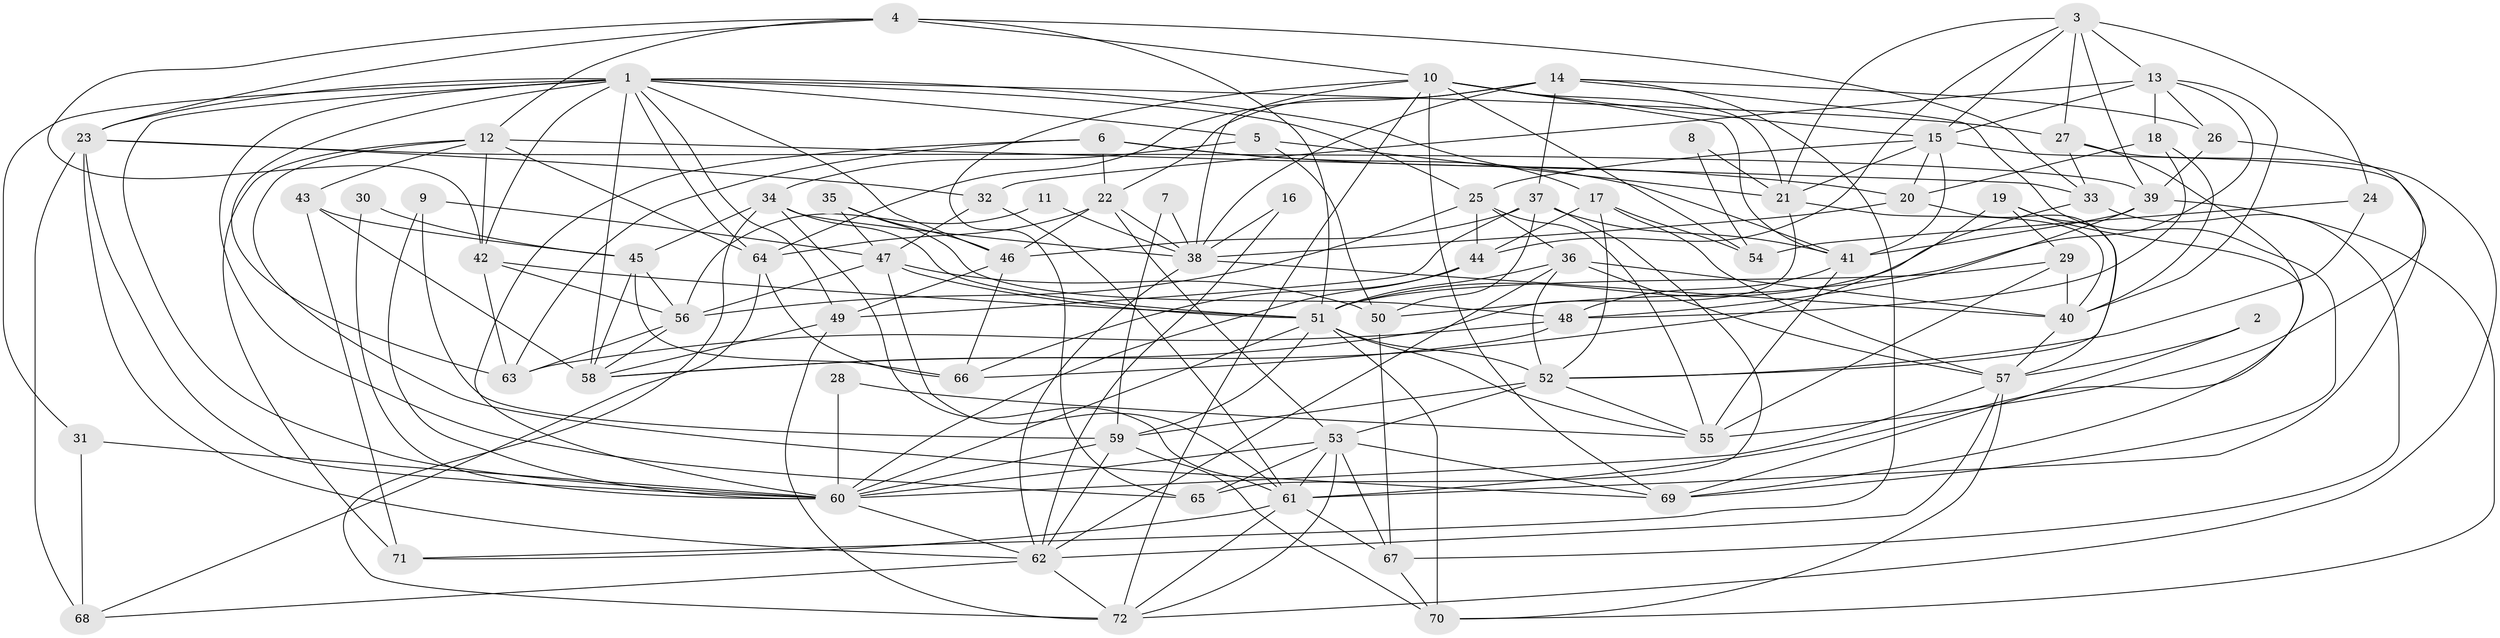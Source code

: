 // original degree distribution, {7: 0.05555555555555555, 2: 0.1111111111111111, 4: 0.2986111111111111, 6: 0.0625, 5: 0.2013888888888889, 3: 0.2708333333333333}
// Generated by graph-tools (version 1.1) at 2025/26/03/09/25 03:26:09]
// undirected, 72 vertices, 207 edges
graph export_dot {
graph [start="1"]
  node [color=gray90,style=filled];
  1;
  2;
  3;
  4;
  5;
  6;
  7;
  8;
  9;
  10;
  11;
  12;
  13;
  14;
  15;
  16;
  17;
  18;
  19;
  20;
  21;
  22;
  23;
  24;
  25;
  26;
  27;
  28;
  29;
  30;
  31;
  32;
  33;
  34;
  35;
  36;
  37;
  38;
  39;
  40;
  41;
  42;
  43;
  44;
  45;
  46;
  47;
  48;
  49;
  50;
  51;
  52;
  53;
  54;
  55;
  56;
  57;
  58;
  59;
  60;
  61;
  62;
  63;
  64;
  65;
  66;
  67;
  68;
  69;
  70;
  71;
  72;
  1 -- 5 [weight=1.0];
  1 -- 17 [weight=1.0];
  1 -- 23 [weight=1.0];
  1 -- 25 [weight=1.0];
  1 -- 27 [weight=1.0];
  1 -- 31 [weight=1.0];
  1 -- 42 [weight=1.0];
  1 -- 46 [weight=1.0];
  1 -- 49 [weight=1.0];
  1 -- 58 [weight=1.0];
  1 -- 60 [weight=1.0];
  1 -- 63 [weight=1.0];
  1 -- 64 [weight=1.0];
  1 -- 65 [weight=1.0];
  2 -- 57 [weight=1.0];
  2 -- 69 [weight=1.0];
  3 -- 13 [weight=1.0];
  3 -- 15 [weight=1.0];
  3 -- 21 [weight=1.0];
  3 -- 24 [weight=1.0];
  3 -- 27 [weight=1.0];
  3 -- 39 [weight=1.0];
  3 -- 44 [weight=1.0];
  4 -- 10 [weight=1.0];
  4 -- 12 [weight=1.0];
  4 -- 23 [weight=1.0];
  4 -- 33 [weight=1.0];
  4 -- 42 [weight=1.0];
  4 -- 51 [weight=1.0];
  5 -- 21 [weight=1.0];
  5 -- 34 [weight=1.0];
  5 -- 50 [weight=1.0];
  6 -- 20 [weight=1.0];
  6 -- 22 [weight=1.0];
  6 -- 41 [weight=1.0];
  6 -- 60 [weight=1.0];
  6 -- 63 [weight=1.0];
  7 -- 38 [weight=1.0];
  7 -- 59 [weight=1.0];
  8 -- 21 [weight=1.0];
  8 -- 54 [weight=1.0];
  9 -- 47 [weight=1.0];
  9 -- 59 [weight=1.0];
  9 -- 60 [weight=1.0];
  10 -- 15 [weight=1.0];
  10 -- 21 [weight=1.0];
  10 -- 38 [weight=1.0];
  10 -- 41 [weight=1.0];
  10 -- 54 [weight=1.0];
  10 -- 65 [weight=1.0];
  10 -- 69 [weight=1.0];
  10 -- 72 [weight=1.0];
  11 -- 38 [weight=1.0];
  11 -- 56 [weight=1.0];
  12 -- 33 [weight=2.0];
  12 -- 42 [weight=1.0];
  12 -- 43 [weight=1.0];
  12 -- 64 [weight=1.0];
  12 -- 69 [weight=1.0];
  12 -- 71 [weight=1.0];
  13 -- 15 [weight=1.0];
  13 -- 18 [weight=1.0];
  13 -- 26 [weight=1.0];
  13 -- 32 [weight=1.0];
  13 -- 40 [weight=1.0];
  13 -- 50 [weight=1.0];
  14 -- 22 [weight=1.0];
  14 -- 26 [weight=1.0];
  14 -- 37 [weight=1.0];
  14 -- 38 [weight=1.0];
  14 -- 64 [weight=1.0];
  14 -- 69 [weight=1.0];
  14 -- 71 [weight=1.0];
  15 -- 20 [weight=1.0];
  15 -- 21 [weight=1.0];
  15 -- 25 [weight=1.0];
  15 -- 41 [weight=1.0];
  15 -- 61 [weight=1.0];
  16 -- 38 [weight=1.0];
  16 -- 62 [weight=1.0];
  17 -- 44 [weight=2.0];
  17 -- 52 [weight=1.0];
  17 -- 54 [weight=1.0];
  17 -- 57 [weight=1.0];
  18 -- 20 [weight=1.0];
  18 -- 40 [weight=1.0];
  18 -- 48 [weight=1.0];
  19 -- 29 [weight=1.0];
  19 -- 52 [weight=1.0];
  19 -- 58 [weight=1.0];
  19 -- 69 [weight=1.0];
  20 -- 38 [weight=1.0];
  20 -- 57 [weight=1.0];
  21 -- 40 [weight=1.0];
  21 -- 58 [weight=1.0];
  22 -- 38 [weight=1.0];
  22 -- 46 [weight=1.0];
  22 -- 53 [weight=1.0];
  22 -- 64 [weight=1.0];
  23 -- 32 [weight=1.0];
  23 -- 39 [weight=1.0];
  23 -- 60 [weight=1.0];
  23 -- 62 [weight=1.0];
  23 -- 68 [weight=1.0];
  24 -- 52 [weight=1.0];
  24 -- 54 [weight=1.0];
  25 -- 36 [weight=1.0];
  25 -- 44 [weight=1.0];
  25 -- 55 [weight=1.0];
  25 -- 56 [weight=1.0];
  26 -- 39 [weight=1.0];
  26 -- 55 [weight=1.0];
  27 -- 33 [weight=1.0];
  27 -- 61 [weight=1.0];
  27 -- 72 [weight=1.0];
  28 -- 55 [weight=1.0];
  28 -- 60 [weight=1.0];
  29 -- 40 [weight=1.0];
  29 -- 51 [weight=1.0];
  29 -- 55 [weight=1.0];
  30 -- 45 [weight=2.0];
  30 -- 60 [weight=1.0];
  31 -- 60 [weight=1.0];
  31 -- 68 [weight=1.0];
  32 -- 47 [weight=2.0];
  32 -- 61 [weight=1.0];
  33 -- 51 [weight=1.0];
  33 -- 67 [weight=1.0];
  34 -- 38 [weight=1.0];
  34 -- 45 [weight=1.0];
  34 -- 51 [weight=1.0];
  34 -- 61 [weight=1.0];
  34 -- 72 [weight=1.0];
  35 -- 46 [weight=1.0];
  35 -- 47 [weight=1.0];
  35 -- 48 [weight=1.0];
  36 -- 40 [weight=1.0];
  36 -- 51 [weight=1.0];
  36 -- 52 [weight=1.0];
  36 -- 57 [weight=1.0];
  36 -- 62 [weight=1.0];
  37 -- 41 [weight=1.0];
  37 -- 46 [weight=1.0];
  37 -- 49 [weight=1.0];
  37 -- 50 [weight=1.0];
  37 -- 65 [weight=1.0];
  38 -- 40 [weight=1.0];
  38 -- 62 [weight=1.0];
  39 -- 41 [weight=1.0];
  39 -- 48 [weight=1.0];
  39 -- 70 [weight=1.0];
  40 -- 57 [weight=1.0];
  41 -- 48 [weight=1.0];
  41 -- 55 [weight=1.0];
  42 -- 51 [weight=1.0];
  42 -- 56 [weight=1.0];
  42 -- 63 [weight=1.0];
  43 -- 45 [weight=1.0];
  43 -- 58 [weight=1.0];
  43 -- 71 [weight=1.0];
  44 -- 60 [weight=1.0];
  44 -- 66 [weight=2.0];
  45 -- 56 [weight=1.0];
  45 -- 58 [weight=1.0];
  45 -- 66 [weight=1.0];
  46 -- 49 [weight=1.0];
  46 -- 66 [weight=1.0];
  47 -- 50 [weight=1.0];
  47 -- 51 [weight=1.0];
  47 -- 56 [weight=1.0];
  47 -- 61 [weight=1.0];
  48 -- 63 [weight=1.0];
  48 -- 66 [weight=1.0];
  49 -- 58 [weight=1.0];
  49 -- 72 [weight=1.0];
  50 -- 67 [weight=1.0];
  51 -- 52 [weight=1.0];
  51 -- 55 [weight=1.0];
  51 -- 59 [weight=1.0];
  51 -- 60 [weight=1.0];
  51 -- 70 [weight=1.0];
  52 -- 53 [weight=1.0];
  52 -- 55 [weight=1.0];
  52 -- 59 [weight=3.0];
  53 -- 60 [weight=1.0];
  53 -- 61 [weight=1.0];
  53 -- 65 [weight=1.0];
  53 -- 67 [weight=1.0];
  53 -- 69 [weight=1.0];
  53 -- 72 [weight=1.0];
  56 -- 58 [weight=1.0];
  56 -- 63 [weight=1.0];
  57 -- 60 [weight=1.0];
  57 -- 62 [weight=1.0];
  57 -- 70 [weight=1.0];
  59 -- 60 [weight=1.0];
  59 -- 62 [weight=1.0];
  59 -- 70 [weight=1.0];
  60 -- 62 [weight=1.0];
  61 -- 67 [weight=1.0];
  61 -- 71 [weight=1.0];
  61 -- 72 [weight=1.0];
  62 -- 68 [weight=1.0];
  62 -- 72 [weight=1.0];
  64 -- 66 [weight=1.0];
  64 -- 68 [weight=1.0];
  67 -- 70 [weight=1.0];
}
